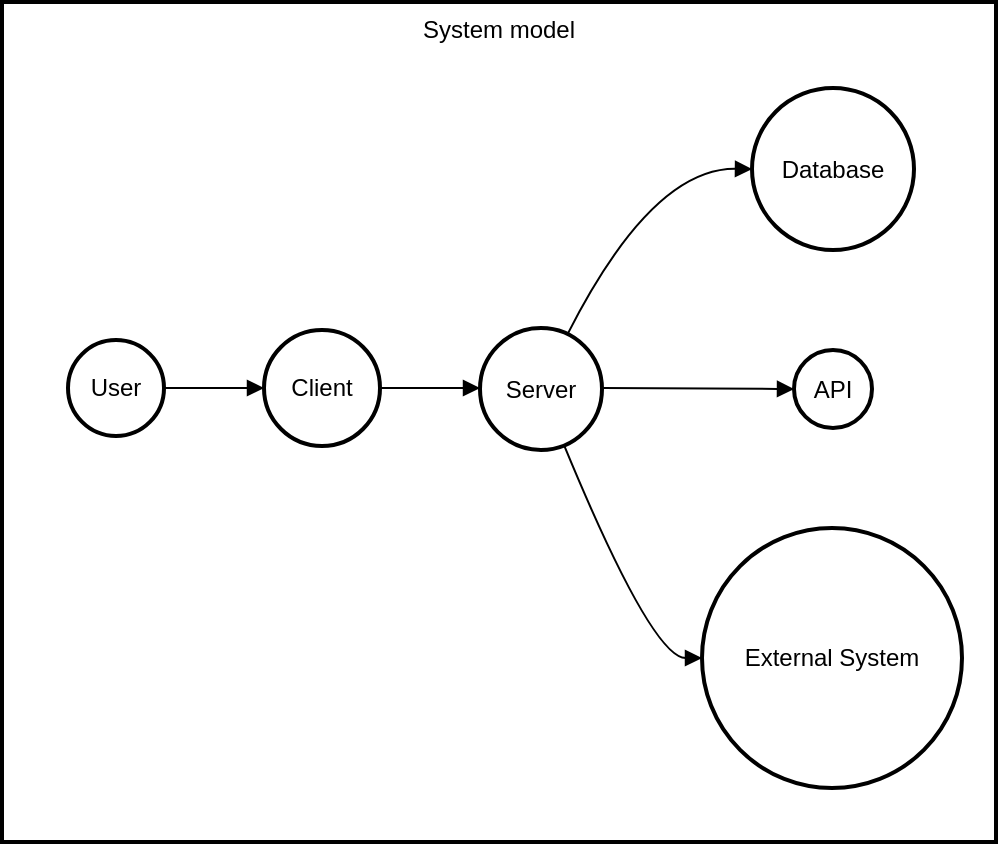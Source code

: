 <mxfile version="24.7.6">
  <diagram name="Page-1" id="FOzo8cKF-CI9lw10j_Ww">
    <mxGraphModel>
      <root>
        <mxCell id="0" />
        <mxCell id="1" parent="0" />
        <mxCell id="2" value="System model" style="whiteSpace=wrap;strokeWidth=2;verticalAlign=top;" vertex="1" parent="1">
          <mxGeometry width="497" height="420" as="geometry" />
        </mxCell>
        <mxCell id="3" value="User" style="ellipse;aspect=fixed;strokeWidth=2;whiteSpace=wrap;" vertex="1" parent="2">
          <mxGeometry x="33" y="169" width="48" height="48" as="geometry" />
        </mxCell>
        <mxCell id="4" value="Client" style="ellipse;aspect=fixed;strokeWidth=2;whiteSpace=wrap;" vertex="1" parent="2">
          <mxGeometry x="131" y="164" width="58" height="58" as="geometry" />
        </mxCell>
        <mxCell id="5" value="Server" style="ellipse;aspect=fixed;strokeWidth=2;whiteSpace=wrap;" vertex="1" parent="2">
          <mxGeometry x="239" y="163" width="61" height="61" as="geometry" />
        </mxCell>
        <mxCell id="6" value="Database" style="ellipse;aspect=fixed;strokeWidth=2;whiteSpace=wrap;" vertex="1" parent="2">
          <mxGeometry x="375" y="43" width="81" height="81" as="geometry" />
        </mxCell>
        <mxCell id="7" value="API" style="ellipse;aspect=fixed;strokeWidth=2;whiteSpace=wrap;" vertex="1" parent="2">
          <mxGeometry x="396" y="174" width="39" height="39" as="geometry" />
        </mxCell>
        <mxCell id="8" value="External System" style="ellipse;aspect=fixed;strokeWidth=2;whiteSpace=wrap;" vertex="1" parent="2">
          <mxGeometry x="350" y="263" width="130" height="130" as="geometry" />
        </mxCell>
        <mxCell id="9" value="" style="curved=1;startArrow=none;endArrow=block;exitX=0.99;exitY=0.5;entryX=-0.01;entryY=0.5;" edge="1" parent="2" source="3" target="4">
          <mxGeometry relative="1" as="geometry">
            <Array as="points" />
          </mxGeometry>
        </mxCell>
        <mxCell id="10" value="" style="curved=1;startArrow=none;endArrow=block;exitX=1;exitY=0.5;entryX=0;entryY=0.49;" edge="1" parent="2" source="4" target="5">
          <mxGeometry relative="1" as="geometry">
            <Array as="points" />
          </mxGeometry>
        </mxCell>
        <mxCell id="11" value="" style="curved=1;startArrow=none;endArrow=block;exitX=0.75;exitY=-0.01;entryX=0;entryY=0.5;" edge="1" parent="2" source="5" target="6">
          <mxGeometry relative="1" as="geometry">
            <Array as="points">
              <mxPoint x="325" y="83" />
            </Array>
          </mxGeometry>
        </mxCell>
        <mxCell id="12" value="" style="curved=1;startArrow=none;endArrow=block;exitX=1;exitY=0.49;entryX=-0.01;entryY=0.49;" edge="1" parent="2" source="5" target="7">
          <mxGeometry relative="1" as="geometry">
            <Array as="points" />
          </mxGeometry>
        </mxCell>
        <mxCell id="13" value="" style="curved=1;startArrow=none;endArrow=block;exitX=0.71;exitY=1;entryX=0;entryY=0.5;" edge="1" parent="2" source="5" target="8">
          <mxGeometry relative="1" as="geometry">
            <Array as="points">
              <mxPoint x="325" y="328" />
            </Array>
          </mxGeometry>
        </mxCell>
      </root>
    </mxGraphModel>
  </diagram>
</mxfile>
